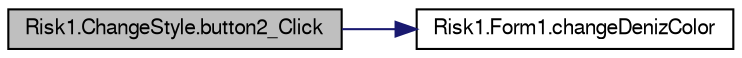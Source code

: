 digraph G
{
  bgcolor="transparent";
  edge [fontname="FreeSans",fontsize="10",labelfontname="FreeSans",labelfontsize="10"];
  node [fontname="FreeSans",fontsize="10",shape=record];
  rankdir="LR";
  Node1 [label="Risk1.ChangeStyle.button2_Click",height=0.2,width=0.4,color="black", fillcolor="grey75", style="filled" fontcolor="black"];
  Node1 -> Node2 [color="midnightblue",fontsize="10",style="solid",fontname="FreeSans"];
  Node2 [label="Risk1.Form1.changeDenizColor",height=0.2,width=0.4,color="black",URL="$classRisk1_1_1Form1.html#a268cb2b8da2c2a9d666d800f6fe6cf87"];
}
